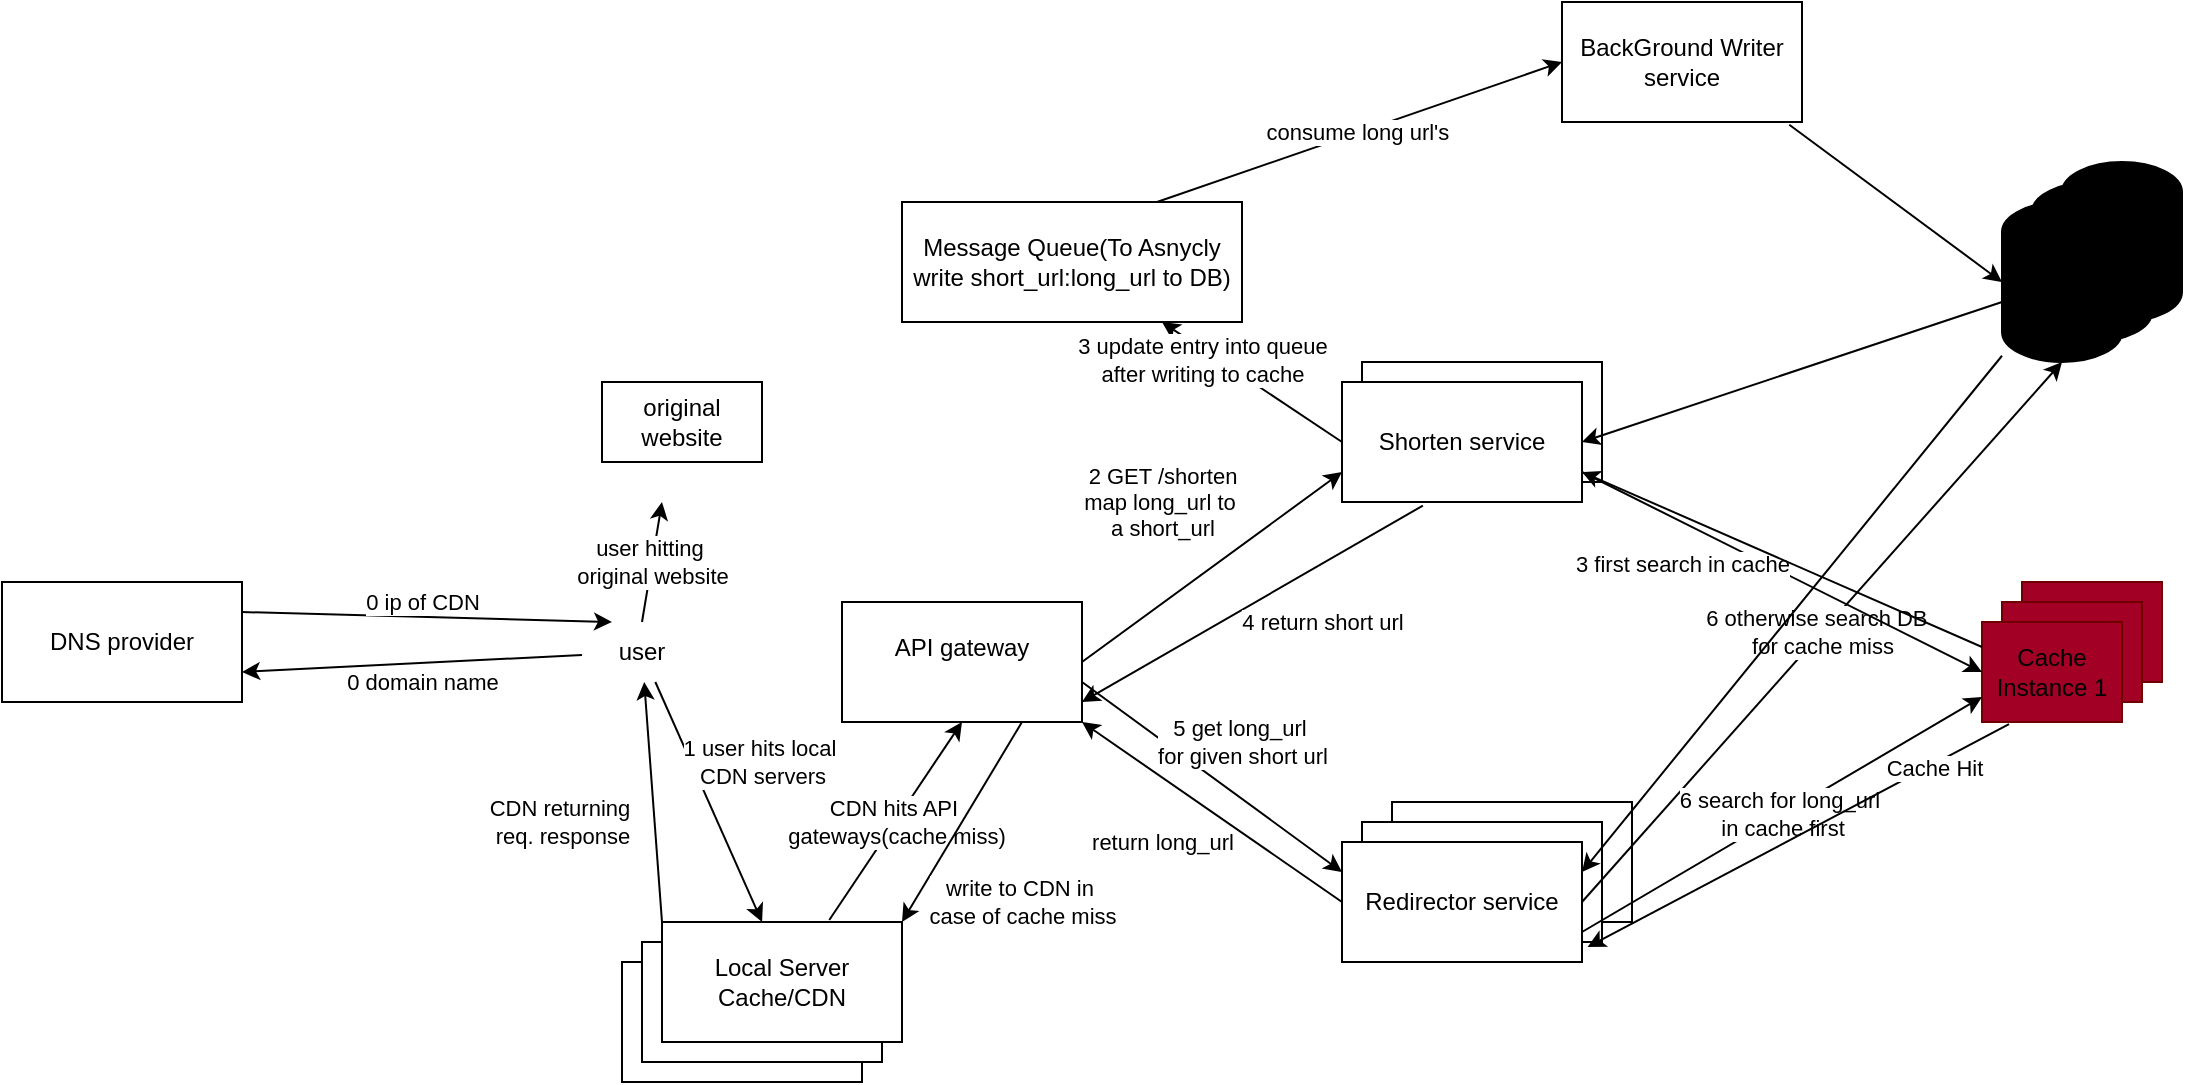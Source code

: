 <mxfile version="28.0.9">
  <diagram name="Page-1" id="IgYUnTEDz2E9PzYWvgUC">
    <mxGraphModel dx="2239" dy="1828" grid="1" gridSize="10" guides="1" tooltips="1" connect="1" arrows="1" fold="1" page="1" pageScale="1" pageWidth="850" pageHeight="1100" math="0" shadow="0">
      <root>
        <mxCell id="0" />
        <mxCell id="1" parent="0" />
        <mxCell id="nzXwwdT2HM7f-2j444SC-28" value="" style="shape=cylinder3;whiteSpace=wrap;html=1;boundedLbl=1;backgroundOutline=1;size=15;strokeColor=light-dark(#000000,#000000);fillColor=light-dark(#000000,#47DF19);fillStyle=solid;textShadow=1;fontColor=light-dark(#000000,#151515);" vertex="1" parent="1">
          <mxGeometry x="760" y="-20" width="60" height="80" as="geometry" />
        </mxCell>
        <mxCell id="nzXwwdT2HM7f-2j444SC-27" value="" style="shape=cylinder3;whiteSpace=wrap;html=1;boundedLbl=1;backgroundOutline=1;size=15;strokeColor=light-dark(#000000,#000000);fillColor=light-dark(#000000,#47DF19);fillStyle=solid;textShadow=1;fontColor=light-dark(#000000,#151515);" vertex="1" parent="1">
          <mxGeometry x="745" y="-10" width="60" height="80" as="geometry" />
        </mxCell>
        <mxCell id="nzXwwdT2HM7f-2j444SC-24" value="" style="rounded=0;whiteSpace=wrap;html=1;fillColor=light-dark(#FFFFFF,#FFFF33);fontColor=light-dark(#000000,#000000);strokeColor=light-dark(#000000,#000000);" vertex="1" parent="1">
          <mxGeometry x="40" y="380" width="120" height="60" as="geometry" />
        </mxCell>
        <mxCell id="nzXwwdT2HM7f-2j444SC-23" value="" style="rounded=0;whiteSpace=wrap;html=1;fillColor=light-dark(#FFFFFF,#FFFF33);fontColor=light-dark(#000000,#000000);strokeColor=light-dark(#000000,#000000);" vertex="1" parent="1">
          <mxGeometry x="50" y="370" width="120" height="60" as="geometry" />
        </mxCell>
        <mxCell id="nzXwwdT2HM7f-2j444SC-15" value="" style="rounded=0;whiteSpace=wrap;html=1;fillColor=light-dark(#a20025, #e81717);fontColor=#ffffff;strokeColor=#6F0000;" vertex="1" parent="1">
          <mxGeometry x="740" y="190" width="70" height="50" as="geometry" />
        </mxCell>
        <mxCell id="nzXwwdT2HM7f-2j444SC-14" value="" style="rounded=0;whiteSpace=wrap;html=1;fillColor=light-dark(#a20025, #e81717);fontColor=#ffffff;strokeColor=#6F0000;" vertex="1" parent="1">
          <mxGeometry x="730" y="200" width="70" height="50" as="geometry" />
        </mxCell>
        <mxCell id="VCFRlaYdZBU84L3pJSfm-53" value="" style="rounded=0;whiteSpace=wrap;html=1;" parent="1" vertex="1">
          <mxGeometry x="425" y="300" width="120" height="60" as="geometry" />
        </mxCell>
        <mxCell id="VCFRlaYdZBU84L3pJSfm-52" value="" style="rounded=0;whiteSpace=wrap;html=1;" parent="1" vertex="1">
          <mxGeometry x="410" y="310" width="120" height="60" as="geometry" />
        </mxCell>
        <mxCell id="VCFRlaYdZBU84L3pJSfm-49" value="" style="rounded=0;whiteSpace=wrap;html=1;" parent="1" vertex="1">
          <mxGeometry x="410" y="80" width="120" height="60" as="geometry" />
        </mxCell>
        <mxCell id="VCFRlaYdZBU84L3pJSfm-1" value="API gateway&lt;div&gt;&lt;br&gt;&lt;/div&gt;" style="rounded=0;whiteSpace=wrap;html=1;" parent="1" vertex="1">
          <mxGeometry x="150" y="200" width="120" height="60" as="geometry" />
        </mxCell>
        <mxCell id="VCFRlaYdZBU84L3pJSfm-2" value="user" style="text;strokeColor=none;align=center;fillColor=none;html=1;verticalAlign=middle;whiteSpace=wrap;rounded=0;" parent="1" vertex="1">
          <mxGeometry x="20" y="210" width="60" height="30" as="geometry" />
        </mxCell>
        <mxCell id="VCFRlaYdZBU84L3pJSfm-4" value="Shorten service" style="rounded=0;whiteSpace=wrap;html=1;" parent="1" vertex="1">
          <mxGeometry x="400" y="90" width="120" height="60" as="geometry" />
        </mxCell>
        <mxCell id="VCFRlaYdZBU84L3pJSfm-5" value="2 GET /shorten&lt;br&gt;map long_url to&amp;nbsp;&lt;br&gt;a short_url" style="endArrow=classic;html=1;rounded=0;exitX=1;exitY=0.75;exitDx=0;exitDy=0;entryX=0;entryY=0.75;entryDx=0;entryDy=0;" parent="1" source="VCFRlaYdZBU84L3pJSfm-1" target="VCFRlaYdZBU84L3pJSfm-4" edge="1">
          <mxGeometry x="0.074" y="41" width="50" height="50" relative="1" as="geometry">
            <mxPoint x="400" y="310" as="sourcePoint" />
            <mxPoint x="450" y="260" as="targetPoint" />
            <Array as="points">
              <mxPoint x="270" y="230" />
            </Array>
            <mxPoint as="offset" />
          </mxGeometry>
        </mxCell>
        <mxCell id="VCFRlaYdZBU84L3pJSfm-6" value="1 user hits local&amp;nbsp;&lt;div&gt;CDN servers&lt;/div&gt;" style="endArrow=classic;html=1;rounded=0;entryX=0.417;entryY=0;entryDx=0;entryDy=0;entryPerimeter=0;" parent="1" source="VCFRlaYdZBU84L3pJSfm-2" target="nzXwwdT2HM7f-2j444SC-16" edge="1">
          <mxGeometry x="-0.113" y="32" width="50" height="50" relative="1" as="geometry">
            <mxPoint x="70" y="260" as="sourcePoint" />
            <mxPoint x="120" y="210" as="targetPoint" />
            <mxPoint x="1" as="offset" />
          </mxGeometry>
        </mxCell>
        <mxCell id="VCFRlaYdZBU84L3pJSfm-10" value="4 return short url" style="endArrow=classic;html=1;rounded=0;exitX=0.337;exitY=1.03;exitDx=0;exitDy=0;exitPerimeter=0;" parent="1" source="VCFRlaYdZBU84L3pJSfm-4" edge="1">
          <mxGeometry x="-0.26" y="25" width="50" height="50" relative="1" as="geometry">
            <mxPoint x="400" y="310" as="sourcePoint" />
            <mxPoint x="270" y="250" as="targetPoint" />
            <mxPoint as="offset" />
          </mxGeometry>
        </mxCell>
        <mxCell id="VCFRlaYdZBU84L3pJSfm-15" value="Redirector service" style="rounded=0;whiteSpace=wrap;html=1;" parent="1" vertex="1">
          <mxGeometry x="400" y="320" width="120" height="60" as="geometry" />
        </mxCell>
        <mxCell id="VCFRlaYdZBU84L3pJSfm-16" value="5 get long_url&amp;nbsp;&lt;div&gt;for given short url&lt;/div&gt;" style="endArrow=classic;html=1;rounded=0;entryX=0;entryY=0.25;entryDx=0;entryDy=0;" parent="1" target="VCFRlaYdZBU84L3pJSfm-15" edge="1">
          <mxGeometry x="0.022" y="23" width="50" height="50" relative="1" as="geometry">
            <mxPoint x="270" y="240" as="sourcePoint" />
            <mxPoint x="340" y="300" as="targetPoint" />
            <mxPoint as="offset" />
          </mxGeometry>
        </mxCell>
        <mxCell id="VCFRlaYdZBU84L3pJSfm-19" value="return long_url" style="endArrow=classic;html=1;rounded=0;entryX=1;entryY=1;entryDx=0;entryDy=0;exitX=0;exitY=0.5;exitDx=0;exitDy=0;" parent="1" source="VCFRlaYdZBU84L3pJSfm-15" target="VCFRlaYdZBU84L3pJSfm-1" edge="1">
          <mxGeometry x="0.152" y="27" width="50" height="50" relative="1" as="geometry">
            <mxPoint x="250" y="400" as="sourcePoint" />
            <mxPoint x="300" y="350" as="targetPoint" />
            <mxPoint as="offset" />
          </mxGeometry>
        </mxCell>
        <mxCell id="VCFRlaYdZBU84L3pJSfm-21" value="Shard 1" style="shape=cylinder3;whiteSpace=wrap;html=1;boundedLbl=1;backgroundOutline=1;size=15;strokeColor=light-dark(#000000,#000000);fillColor=light-dark(#000000,#47DF19);fillStyle=solid;textShadow=1;fontColor=light-dark(#000000,#151515);" parent="1" vertex="1">
          <mxGeometry x="730" width="60" height="80" as="geometry" />
        </mxCell>
        <mxCell id="VCFRlaYdZBU84L3pJSfm-31" value="user hitting&amp;nbsp;&lt;div&gt;original website&lt;/div&gt;" style="endArrow=classic;html=1;rounded=0;exitX=0.5;exitY=0;exitDx=0;exitDy=0;" parent="1" source="VCFRlaYdZBU84L3pJSfm-2" edge="1">
          <mxGeometry width="50" height="50" relative="1" as="geometry">
            <mxPoint x="50" y="200" as="sourcePoint" />
            <mxPoint x="60" y="150" as="targetPoint" />
          </mxGeometry>
        </mxCell>
        <mxCell id="VCFRlaYdZBU84L3pJSfm-35" value="6 otherwise search DB&amp;nbsp;&amp;nbsp;&lt;div&gt;for cache miss&lt;/div&gt;" style="endArrow=classic;html=1;rounded=0;entryX=0.5;entryY=1;entryDx=0;entryDy=0;entryPerimeter=0;exitX=1;exitY=0.5;exitDx=0;exitDy=0;" parent="1" source="VCFRlaYdZBU84L3pJSfm-15" target="VCFRlaYdZBU84L3pJSfm-21" edge="1">
          <mxGeometry width="50" height="50" relative="1" as="geometry">
            <mxPoint x="640" y="270" as="sourcePoint" />
            <mxPoint x="762.708" y="110.98" as="targetPoint" />
          </mxGeometry>
        </mxCell>
        <mxCell id="VCFRlaYdZBU84L3pJSfm-36" value="original website" style="rounded=0;whiteSpace=wrap;html=1;" parent="1" vertex="1">
          <mxGeometry x="30" y="90" width="80" height="40" as="geometry" />
        </mxCell>
        <mxCell id="VCFRlaYdZBU84L3pJSfm-37" value="&lt;font style=&quot;color: light-dark(rgb(0, 0, 0), rgb(255, 255, 255));&quot;&gt;Cache Instance 1&lt;/font&gt;" style="rounded=0;whiteSpace=wrap;html=1;fillColor=light-dark(#a20025, #e81717);fontColor=#ffffff;strokeColor=#6F0000;" parent="1" vertex="1">
          <mxGeometry x="720" y="210" width="70" height="50" as="geometry" />
        </mxCell>
        <mxCell id="VCFRlaYdZBU84L3pJSfm-38" value="3 first search in cache" style="endArrow=classic;html=1;rounded=0;entryX=0;entryY=0.5;entryDx=0;entryDy=0;exitX=1;exitY=0.75;exitDx=0;exitDy=0;" parent="1" source="VCFRlaYdZBU84L3pJSfm-4" target="VCFRlaYdZBU84L3pJSfm-37" edge="1">
          <mxGeometry x="-0.418" y="-19" width="50" height="50" relative="1" as="geometry">
            <mxPoint x="580" y="380" as="sourcePoint" />
            <mxPoint x="630" y="330" as="targetPoint" />
            <mxPoint as="offset" />
          </mxGeometry>
        </mxCell>
        <mxCell id="VCFRlaYdZBU84L3pJSfm-39" value="" style="endArrow=classic;html=1;rounded=0;exitX=0;exitY=0.25;exitDx=0;exitDy=0;entryX=1;entryY=0.75;entryDx=0;entryDy=0;" parent="1" source="VCFRlaYdZBU84L3pJSfm-37" target="VCFRlaYdZBU84L3pJSfm-4" edge="1">
          <mxGeometry width="50" height="50" relative="1" as="geometry">
            <mxPoint x="380" y="280" as="sourcePoint" />
            <mxPoint x="430" y="230" as="targetPoint" />
          </mxGeometry>
        </mxCell>
        <mxCell id="VCFRlaYdZBU84L3pJSfm-40" value="" style="endArrow=classic;html=1;rounded=0;entryX=1;entryY=0.5;entryDx=0;entryDy=0;" parent="1" source="VCFRlaYdZBU84L3pJSfm-21" target="VCFRlaYdZBU84L3pJSfm-4" edge="1">
          <mxGeometry width="50" height="50" relative="1" as="geometry">
            <mxPoint x="690" y="70" as="sourcePoint" />
            <mxPoint x="720" y="320" as="targetPoint" />
          </mxGeometry>
        </mxCell>
        <mxCell id="VCFRlaYdZBU84L3pJSfm-41" value="6 search for long_url&amp;nbsp;&lt;div&gt;in cache first&lt;/div&gt;" style="endArrow=classic;html=1;rounded=0;entryX=0;entryY=0.75;entryDx=0;entryDy=0;exitX=1;exitY=0.75;exitDx=0;exitDy=0;" parent="1" source="VCFRlaYdZBU84L3pJSfm-15" target="VCFRlaYdZBU84L3pJSfm-37" edge="1">
          <mxGeometry width="50" height="50" relative="1" as="geometry">
            <mxPoint x="560" y="370" as="sourcePoint" />
            <mxPoint x="610" y="320" as="targetPoint" />
          </mxGeometry>
        </mxCell>
        <mxCell id="VCFRlaYdZBU84L3pJSfm-42" value="" style="endArrow=classic;html=1;rounded=0;entryX=1.023;entryY=0.876;entryDx=0;entryDy=0;entryPerimeter=0;exitX=0.193;exitY=1.021;exitDx=0;exitDy=0;exitPerimeter=0;" parent="1" source="VCFRlaYdZBU84L3pJSfm-37" target="VCFRlaYdZBU84L3pJSfm-15" edge="1">
          <mxGeometry width="50" height="50" relative="1" as="geometry">
            <mxPoint x="670" y="380" as="sourcePoint" />
            <mxPoint x="720" y="330" as="targetPoint" />
          </mxGeometry>
        </mxCell>
        <mxCell id="VCFRlaYdZBU84L3pJSfm-43" value="Cache Hit" style="edgeLabel;html=1;align=center;verticalAlign=middle;resizable=0;points=[];" parent="VCFRlaYdZBU84L3pJSfm-42" vertex="1" connectable="0">
          <mxGeometry x="-0.635" y="1" relative="1" as="geometry">
            <mxPoint as="offset" />
          </mxGeometry>
        </mxCell>
        <mxCell id="VCFRlaYdZBU84L3pJSfm-44" value="" style="endArrow=classic;html=1;rounded=0;entryX=1;entryY=0.25;entryDx=0;entryDy=0;" parent="1" source="VCFRlaYdZBU84L3pJSfm-21" target="VCFRlaYdZBU84L3pJSfm-15" edge="1">
          <mxGeometry x="0.658" y="-17" width="50" height="50" relative="1" as="geometry">
            <mxPoint x="727.599" y="110.98" as="sourcePoint" />
            <mxPoint x="750" y="380" as="targetPoint" />
            <mxPoint y="-1" as="offset" />
          </mxGeometry>
        </mxCell>
        <mxCell id="VCFRlaYdZBU84L3pJSfm-46" value="Message Queue(To Asnycly write short_url:long_url to DB)" style="rounded=0;whiteSpace=wrap;html=1;fillColor=light-dark(#FFFFFF,#178BFF);" parent="1" vertex="1">
          <mxGeometry x="180" width="170" height="60" as="geometry" />
        </mxCell>
        <mxCell id="VCFRlaYdZBU84L3pJSfm-47" value="3 update entry into queue&lt;div&gt;after writing to cache&lt;/div&gt;" style="endArrow=classic;html=1;rounded=0;exitX=0;exitY=0.5;exitDx=0;exitDy=0;" parent="1" source="VCFRlaYdZBU84L3pJSfm-4" target="VCFRlaYdZBU84L3pJSfm-46" edge="1">
          <mxGeometry x="0.487" y="6" width="50" height="50" relative="1" as="geometry">
            <mxPoint x="400" y="180" as="sourcePoint" />
            <mxPoint x="450" y="130" as="targetPoint" />
            <mxPoint y="-1" as="offset" />
          </mxGeometry>
        </mxCell>
        <mxCell id="nzXwwdT2HM7f-2j444SC-1" value="BackGround Writer service" style="rounded=0;whiteSpace=wrap;html=1;" vertex="1" parent="1">
          <mxGeometry x="510" y="-100" width="120" height="60" as="geometry" />
        </mxCell>
        <mxCell id="nzXwwdT2HM7f-2j444SC-2" value="consume long url&#39;s&amp;nbsp;" style="endArrow=classic;html=1;rounded=0;entryX=0;entryY=0.5;entryDx=0;entryDy=0;exitX=0.75;exitY=0;exitDx=0;exitDy=0;" edge="1" parent="1" source="VCFRlaYdZBU84L3pJSfm-46" target="nzXwwdT2HM7f-2j444SC-1">
          <mxGeometry width="50" height="50" relative="1" as="geometry">
            <mxPoint x="420" y="-40" as="sourcePoint" />
            <mxPoint x="470" y="-90" as="targetPoint" />
          </mxGeometry>
        </mxCell>
        <mxCell id="nzXwwdT2HM7f-2j444SC-7" value="" style="endArrow=classic;html=1;rounded=0;entryX=0;entryY=0.5;entryDx=0;entryDy=0;entryPerimeter=0;exitX=0.947;exitY=1.023;exitDx=0;exitDy=0;exitPerimeter=0;" edge="1" parent="1" source="nzXwwdT2HM7f-2j444SC-1" target="VCFRlaYdZBU84L3pJSfm-21">
          <mxGeometry x="0.27" y="20" width="50" height="50" relative="1" as="geometry">
            <mxPoint x="624" y="-39" as="sourcePoint" />
            <mxPoint x="692.49" y="-3.4" as="targetPoint" />
            <mxPoint as="offset" />
          </mxGeometry>
        </mxCell>
        <mxCell id="nzXwwdT2HM7f-2j444SC-16" value="Local Server&lt;div&gt;Cache/CDN&lt;/div&gt;" style="rounded=0;whiteSpace=wrap;html=1;fillColor=light-dark(#FFFFFF,#FFFF33);fontColor=light-dark(#000000,#000000);strokeColor=light-dark(#000000,#000000);" vertex="1" parent="1">
          <mxGeometry x="60" y="360" width="120" height="60" as="geometry" />
        </mxCell>
        <mxCell id="nzXwwdT2HM7f-2j444SC-17" value="CDN hits API&amp;nbsp;&lt;div&gt;gateways(cache miss)&lt;/div&gt;" style="endArrow=classic;html=1;rounded=0;entryX=0.5;entryY=1;entryDx=0;entryDy=0;exitX=0.697;exitY=-0.017;exitDx=0;exitDy=0;exitPerimeter=0;" edge="1" parent="1" source="nzXwwdT2HM7f-2j444SC-16" target="VCFRlaYdZBU84L3pJSfm-1">
          <mxGeometry width="50" height="50" relative="1" as="geometry">
            <mxPoint x="140" y="350" as="sourcePoint" />
            <mxPoint x="190" y="300" as="targetPoint" />
          </mxGeometry>
        </mxCell>
        <mxCell id="nzXwwdT2HM7f-2j444SC-18" value="write to CDN in&amp;nbsp;&lt;div&gt;case of cache miss&lt;/div&gt;" style="endArrow=classic;html=1;rounded=0;exitX=0.75;exitY=1;exitDx=0;exitDy=0;entryX=1;entryY=0;entryDx=0;entryDy=0;" edge="1" parent="1" source="VCFRlaYdZBU84L3pJSfm-1" target="nzXwwdT2HM7f-2j444SC-16">
          <mxGeometry x="0.324" y="46" width="50" height="50" relative="1" as="geometry">
            <mxPoint x="240" y="450" as="sourcePoint" />
            <mxPoint x="290" y="400" as="targetPoint" />
            <mxPoint as="offset" />
          </mxGeometry>
        </mxCell>
        <mxCell id="nzXwwdT2HM7f-2j444SC-19" value="CDN returning&amp;nbsp;&lt;div&gt;req. response&lt;/div&gt;" style="endArrow=classic;html=1;rounded=0;exitX=0;exitY=0;exitDx=0;exitDy=0;" edge="1" parent="1" source="nzXwwdT2HM7f-2j444SC-16" target="VCFRlaYdZBU84L3pJSfm-2">
          <mxGeometry x="-0.11" y="46" width="50" height="50" relative="1" as="geometry">
            <mxPoint x="10" y="390" as="sourcePoint" />
            <mxPoint x="60" y="340" as="targetPoint" />
            <mxPoint as="offset" />
          </mxGeometry>
        </mxCell>
        <mxCell id="nzXwwdT2HM7f-2j444SC-29" value="DNS provider" style="rounded=0;whiteSpace=wrap;html=1;" vertex="1" parent="1">
          <mxGeometry x="-270" y="190" width="120" height="60" as="geometry" />
        </mxCell>
        <mxCell id="nzXwwdT2HM7f-2j444SC-30" value="0 domain name" style="endArrow=classic;html=1;rounded=0;entryX=1;entryY=0.75;entryDx=0;entryDy=0;" edge="1" parent="1" source="VCFRlaYdZBU84L3pJSfm-2" target="nzXwwdT2HM7f-2j444SC-29">
          <mxGeometry x="-0.053" y="9" width="50" height="50" relative="1" as="geometry">
            <mxPoint x="-60" y="200" as="sourcePoint" />
            <mxPoint x="-120" y="190" as="targetPoint" />
            <mxPoint as="offset" />
          </mxGeometry>
        </mxCell>
        <mxCell id="nzXwwdT2HM7f-2j444SC-31" value="0 ip of CDN" style="endArrow=classic;html=1;rounded=0;entryX=0.25;entryY=0;entryDx=0;entryDy=0;exitX=1;exitY=0.25;exitDx=0;exitDy=0;" edge="1" parent="1" source="nzXwwdT2HM7f-2j444SC-29" target="VCFRlaYdZBU84L3pJSfm-2">
          <mxGeometry x="-0.029" y="7" width="50" height="50" relative="1" as="geometry">
            <mxPoint x="-110" y="220" as="sourcePoint" />
            <mxPoint x="-60" y="170" as="targetPoint" />
            <mxPoint as="offset" />
          </mxGeometry>
        </mxCell>
      </root>
    </mxGraphModel>
  </diagram>
</mxfile>
